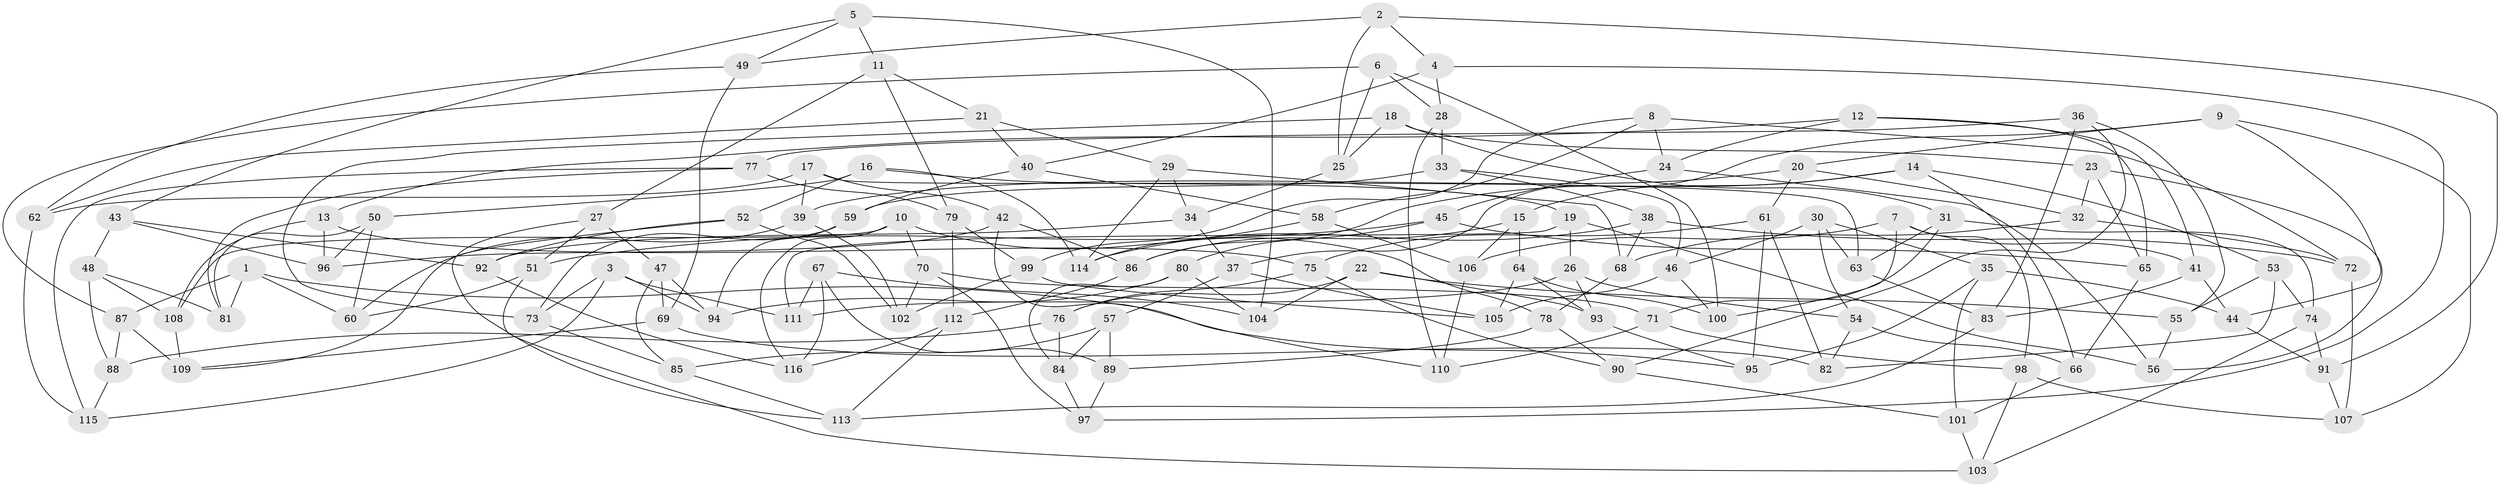 // Generated by graph-tools (version 1.1) at 2025/58/03/09/25 04:58:35]
// undirected, 116 vertices, 232 edges
graph export_dot {
graph [start="1"]
  node [color=gray90,style=filled];
  1;
  2;
  3;
  4;
  5;
  6;
  7;
  8;
  9;
  10;
  11;
  12;
  13;
  14;
  15;
  16;
  17;
  18;
  19;
  20;
  21;
  22;
  23;
  24;
  25;
  26;
  27;
  28;
  29;
  30;
  31;
  32;
  33;
  34;
  35;
  36;
  37;
  38;
  39;
  40;
  41;
  42;
  43;
  44;
  45;
  46;
  47;
  48;
  49;
  50;
  51;
  52;
  53;
  54;
  55;
  56;
  57;
  58;
  59;
  60;
  61;
  62;
  63;
  64;
  65;
  66;
  67;
  68;
  69;
  70;
  71;
  72;
  73;
  74;
  75;
  76;
  77;
  78;
  79;
  80;
  81;
  82;
  83;
  84;
  85;
  86;
  87;
  88;
  89;
  90;
  91;
  92;
  93;
  94;
  95;
  96;
  97;
  98;
  99;
  100;
  101;
  102;
  103;
  104;
  105;
  106;
  107;
  108;
  109;
  110;
  111;
  112;
  113;
  114;
  115;
  116;
  1 -- 60;
  1 -- 87;
  1 -- 95;
  1 -- 81;
  2 -- 25;
  2 -- 49;
  2 -- 91;
  2 -- 4;
  3 -- 73;
  3 -- 111;
  3 -- 94;
  3 -- 115;
  4 -- 97;
  4 -- 40;
  4 -- 28;
  5 -- 104;
  5 -- 11;
  5 -- 43;
  5 -- 49;
  6 -- 87;
  6 -- 28;
  6 -- 100;
  6 -- 25;
  7 -- 98;
  7 -- 106;
  7 -- 41;
  7 -- 100;
  8 -- 72;
  8 -- 58;
  8 -- 99;
  8 -- 24;
  9 -- 107;
  9 -- 44;
  9 -- 20;
  9 -- 37;
  10 -- 78;
  10 -- 70;
  10 -- 108;
  10 -- 116;
  11 -- 21;
  11 -- 79;
  11 -- 27;
  12 -- 13;
  12 -- 24;
  12 -- 41;
  12 -- 65;
  13 -- 75;
  13 -- 96;
  13 -- 108;
  14 -- 86;
  14 -- 66;
  14 -- 53;
  14 -- 15;
  15 -- 86;
  15 -- 64;
  15 -- 106;
  16 -- 50;
  16 -- 114;
  16 -- 52;
  16 -- 19;
  17 -- 63;
  17 -- 62;
  17 -- 39;
  17 -- 42;
  18 -- 31;
  18 -- 23;
  18 -- 25;
  18 -- 73;
  19 -- 26;
  19 -- 56;
  19 -- 111;
  20 -- 32;
  20 -- 39;
  20 -- 61;
  21 -- 62;
  21 -- 40;
  21 -- 29;
  22 -- 93;
  22 -- 55;
  22 -- 76;
  22 -- 104;
  23 -- 32;
  23 -- 65;
  23 -- 56;
  24 -- 56;
  24 -- 45;
  25 -- 34;
  26 -- 111;
  26 -- 93;
  26 -- 54;
  27 -- 113;
  27 -- 51;
  27 -- 47;
  28 -- 110;
  28 -- 33;
  29 -- 34;
  29 -- 68;
  29 -- 114;
  30 -- 35;
  30 -- 54;
  30 -- 63;
  30 -- 46;
  31 -- 74;
  31 -- 71;
  31 -- 63;
  32 -- 72;
  32 -- 68;
  33 -- 38;
  33 -- 46;
  33 -- 59;
  34 -- 37;
  34 -- 92;
  35 -- 95;
  35 -- 101;
  35 -- 44;
  36 -- 90;
  36 -- 83;
  36 -- 77;
  36 -- 55;
  37 -- 57;
  37 -- 105;
  38 -- 114;
  38 -- 68;
  38 -- 72;
  39 -- 60;
  39 -- 102;
  40 -- 58;
  40 -- 59;
  41 -- 44;
  41 -- 83;
  42 -- 86;
  42 -- 96;
  42 -- 110;
  43 -- 96;
  43 -- 48;
  43 -- 92;
  44 -- 91;
  45 -- 65;
  45 -- 80;
  45 -- 51;
  46 -- 100;
  46 -- 105;
  47 -- 94;
  47 -- 85;
  47 -- 69;
  48 -- 88;
  48 -- 81;
  48 -- 108;
  49 -- 62;
  49 -- 69;
  50 -- 96;
  50 -- 81;
  50 -- 60;
  51 -- 103;
  51 -- 60;
  52 -- 92;
  52 -- 109;
  52 -- 102;
  53 -- 55;
  53 -- 82;
  53 -- 74;
  54 -- 82;
  54 -- 66;
  55 -- 56;
  57 -- 89;
  57 -- 84;
  57 -- 85;
  58 -- 106;
  58 -- 114;
  59 -- 94;
  59 -- 73;
  61 -- 82;
  61 -- 95;
  61 -- 75;
  62 -- 115;
  63 -- 83;
  64 -- 100;
  64 -- 105;
  64 -- 93;
  65 -- 66;
  66 -- 101;
  67 -- 89;
  67 -- 104;
  67 -- 111;
  67 -- 116;
  68 -- 78;
  69 -- 82;
  69 -- 109;
  70 -- 71;
  70 -- 102;
  70 -- 97;
  71 -- 110;
  71 -- 98;
  72 -- 107;
  73 -- 85;
  74 -- 103;
  74 -- 91;
  75 -- 76;
  75 -- 90;
  76 -- 84;
  76 -- 88;
  77 -- 115;
  77 -- 81;
  77 -- 79;
  78 -- 89;
  78 -- 90;
  79 -- 99;
  79 -- 112;
  80 -- 104;
  80 -- 94;
  80 -- 84;
  83 -- 113;
  84 -- 97;
  85 -- 113;
  86 -- 112;
  87 -- 109;
  87 -- 88;
  88 -- 115;
  89 -- 97;
  90 -- 101;
  91 -- 107;
  92 -- 116;
  93 -- 95;
  98 -- 103;
  98 -- 107;
  99 -- 102;
  99 -- 105;
  101 -- 103;
  106 -- 110;
  108 -- 109;
  112 -- 113;
  112 -- 116;
}

